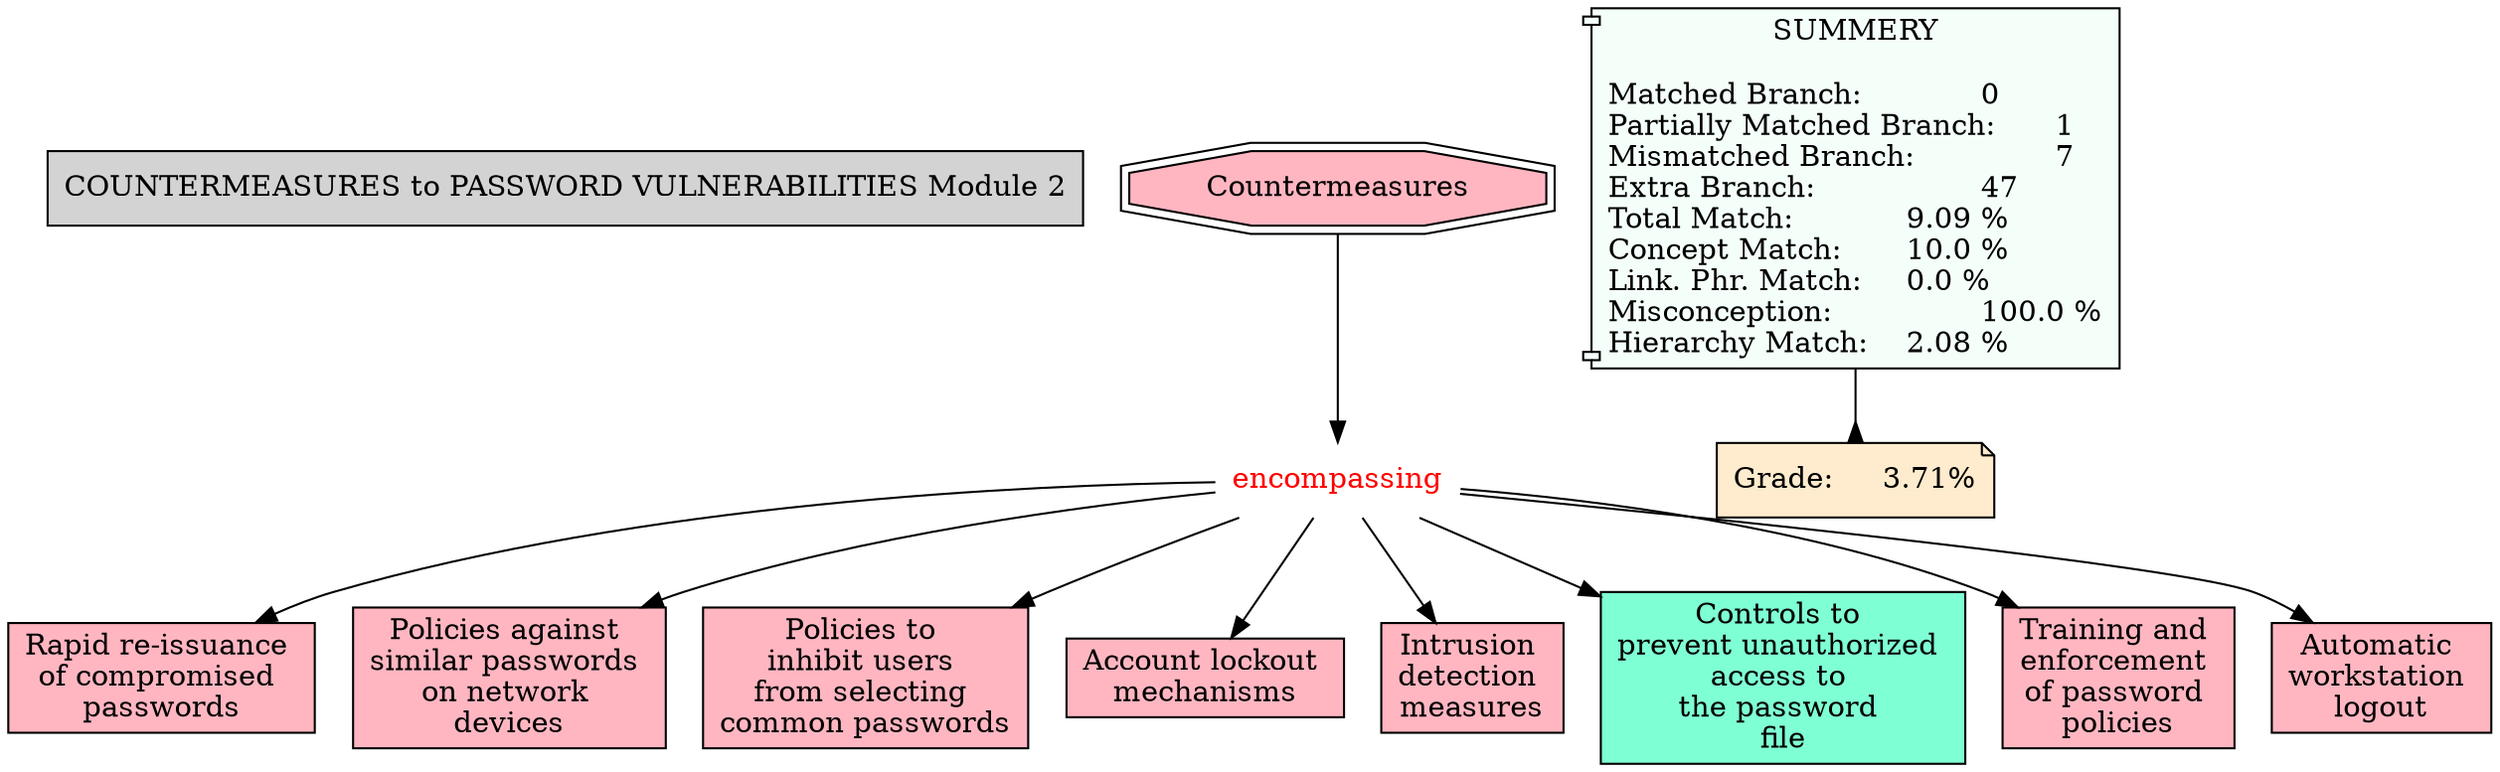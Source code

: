 // The Round Table
digraph {
	"1S3Z90K5X-26G8BZY-J5L" [label="COUNTERMEASURES to PASSWORD VULNERABILITIES Module 2" Gsplines=true shape=rect style=filled]
	"1S40DQ8QP-1T4LYZ2-1JGY" [label=encompassing Gsplines=true fontcolor=red shape=none]
	"1S40DQ4VP-1269WLY-1JGM" [label="Rapid re-issuance 
of compromised 
passwords" Gsplines=true fillcolor="#FFB6C1" shape=rect style=filled]
	"1S40DQ8QP-1T4LYZ2-1JGY" -> "1S40DQ4VP-1269WLY-1JGM" [constraint=true]
	"1S40DQ8QP-1T4LYZ2-1JGY" [label=encompassing Gsplines=true fontcolor=red shape=none]
	"1S40DVS57-21KY9FD-1JQ1" [label="Policies against 
similar passwords 
on network 
devices" Gsplines=true fillcolor="#FFB6C1" shape=rect style=filled]
	"1S40DQ8QP-1T4LYZ2-1JGY" -> "1S40DVS57-21KY9FD-1JQ1" [constraint=true]
	"1S40DQ8QP-1T4LYZ2-1JGY" [label=encompassing Gsplines=true fontcolor=red shape=none]
	"1S40DQL6W-2BR3M9K-1JHX" [label="Policies to 
inhibit users 
from selecting 
common passwords
" Gsplines=true fillcolor="#FFB6C1" shape=rect style=filled]
	"1S40DQ8QP-1T4LYZ2-1JGY" -> "1S40DQL6W-2BR3M9K-1JHX" [constraint=true]
	"1S40DQ8QP-1T4LYZ2-1JGY" [label=encompassing Gsplines=true fontcolor=red shape=none]
	"1S40DQHP5-9ZF2M4-1JHN" [label="Account lockout 
mechanisms" Gsplines=true fillcolor="#FFB6C1" shape=rect style=filled]
	"1S40DQ8QP-1T4LYZ2-1JGY" -> "1S40DQHP5-9ZF2M4-1JHN" [constraint=true]
	"1S40DQ8QP-1T4LYZ2-1JGY" [label=encompassing Gsplines=true fontcolor=red shape=none]
	"1S40DQ3HV-23GNC4N-1JGH" [label="Intrusion 
detection 
measures" Gsplines=true fillcolor="#FFB6C1" shape=rect style=filled]
	"1S40DQ8QP-1T4LYZ2-1JGY" -> "1S40DQ3HV-23GNC4N-1JGH" [constraint=true]
	"1S40DQ8QP-1T4LYZ2-1JGY" [label=encompassing Gsplines=true fontcolor=red shape=none]
	"1S40DQ230-JRNTW9-1JGC" [label="Controls to 
prevent unauthorized 
access to 
the password 
file" Gsplines=true fillcolor=aquamarine shape=rect style=filled]
	"1S40DQ8QP-1T4LYZ2-1JGY" -> "1S40DQ230-JRNTW9-1JGC" [constraint=true]
	"1S40DQ8QP-1T4LYZ2-1JGY" [label=encompassing Gsplines=true fontcolor=red shape=none]
	"1S40DQK32-1Z0KFV7-1JHS" [label="Training and 
enforcement 
of password 
policies" Gsplines=true fillcolor="#FFB6C1" shape=rect style=filled]
	"1S40DQ8QP-1T4LYZ2-1JGY" -> "1S40DQK32-1Z0KFV7-1JHS" [constraint=true]
	"1S40C4Q1M-V4SHSR-1G4M" [label=Countermeasures Gsplines=true fillcolor="#FFB6C1" shape=doubleoctagon style=filled]
	"1S40DQ8QP-1T4LYZ2-1JGY" [label=encompassing Gsplines=true fontcolor=red shape=none]
	"1S40C4Q1M-V4SHSR-1G4M" -> "1S40DQ8QP-1T4LYZ2-1JGY" [constraint=true]
	"1S40DQ8QP-1T4LYZ2-1JGY" [label=encompassing Gsplines=true fontcolor=red shape=none]
	"1S40DVQQL-SLT82P-1JPX" [label="Automatic 
workstation 
logout" Gsplines=true fillcolor="#FFB6C1" shape=rect style=filled]
	"1S40DQ8QP-1T4LYZ2-1JGY" -> "1S40DVQQL-SLT82P-1JPX" [constraint=true]
	Stat [label="SUMMERY

Matched Branch:		0\lPartially Matched Branch:	1\lMismatched Branch:		7\lExtra Branch:			47\lTotal Match:		9.09 %\lConcept Match:	10.0 %\lLink. Phr. Match:	0.0 %\lMisconception:		100.0 %\lHierarchy Match:	2.08 %\l" Gsplines=true fillcolor="#F5FFFA" shape=component style=filled]
	Grade [label="Grade:	3.71%" Gsplines=true fillcolor="#FFEBCD" shape=note style=filled]
	Stat -> Grade [arrowhead=inv color=black constraint=true]
}
